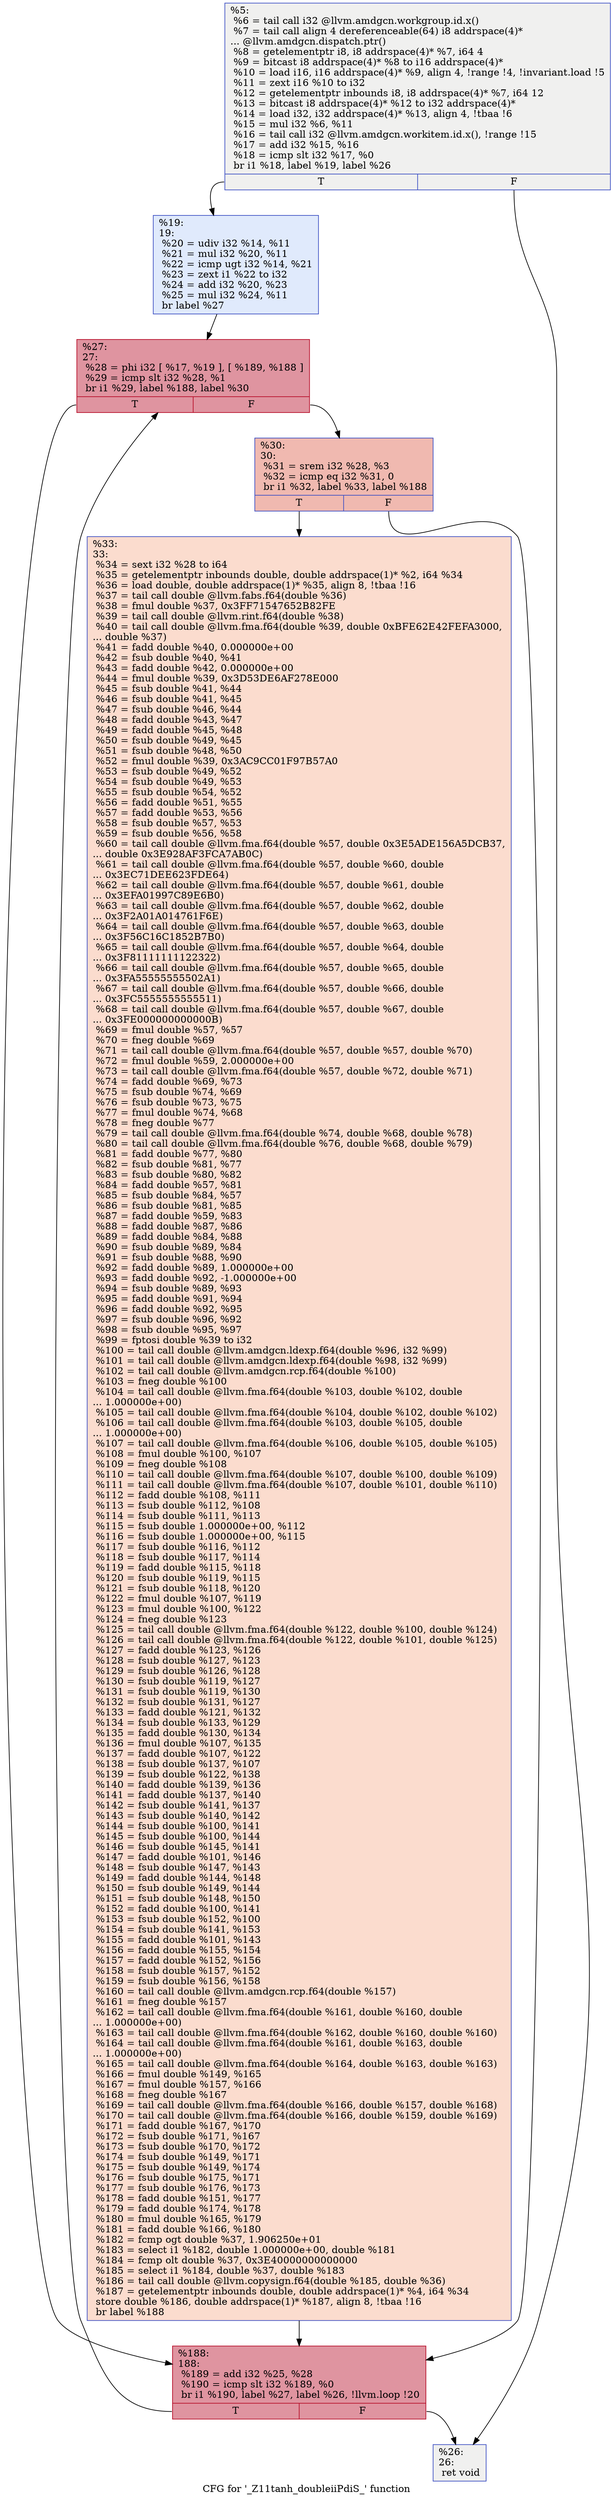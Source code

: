 digraph "CFG for '_Z11tanh_doubleiiPdiS_' function" {
	label="CFG for '_Z11tanh_doubleiiPdiS_' function";

	Node0x57ae350 [shape=record,color="#3d50c3ff", style=filled, fillcolor="#dedcdb70",label="{%5:\l  %6 = tail call i32 @llvm.amdgcn.workgroup.id.x()\l  %7 = tail call align 4 dereferenceable(64) i8 addrspace(4)*\l... @llvm.amdgcn.dispatch.ptr()\l  %8 = getelementptr i8, i8 addrspace(4)* %7, i64 4\l  %9 = bitcast i8 addrspace(4)* %8 to i16 addrspace(4)*\l  %10 = load i16, i16 addrspace(4)* %9, align 4, !range !4, !invariant.load !5\l  %11 = zext i16 %10 to i32\l  %12 = getelementptr inbounds i8, i8 addrspace(4)* %7, i64 12\l  %13 = bitcast i8 addrspace(4)* %12 to i32 addrspace(4)*\l  %14 = load i32, i32 addrspace(4)* %13, align 4, !tbaa !6\l  %15 = mul i32 %6, %11\l  %16 = tail call i32 @llvm.amdgcn.workitem.id.x(), !range !15\l  %17 = add i32 %15, %16\l  %18 = icmp slt i32 %17, %0\l  br i1 %18, label %19, label %26\l|{<s0>T|<s1>F}}"];
	Node0x57ae350:s0 -> Node0x57b0580;
	Node0x57ae350:s1 -> Node0x57b0610;
	Node0x57b0580 [shape=record,color="#3d50c3ff", style=filled, fillcolor="#b9d0f970",label="{%19:\l19:                                               \l  %20 = udiv i32 %14, %11\l  %21 = mul i32 %20, %11\l  %22 = icmp ugt i32 %14, %21\l  %23 = zext i1 %22 to i32\l  %24 = add i32 %20, %23\l  %25 = mul i32 %24, %11\l  br label %27\l}"];
	Node0x57b0580 -> Node0x57b0a90;
	Node0x57b0610 [shape=record,color="#3d50c3ff", style=filled, fillcolor="#dedcdb70",label="{%26:\l26:                                               \l  ret void\l}"];
	Node0x57b0a90 [shape=record,color="#b70d28ff", style=filled, fillcolor="#b70d2870",label="{%27:\l27:                                               \l  %28 = phi i32 [ %17, %19 ], [ %189, %188 ]\l  %29 = icmp slt i32 %28, %1\l  br i1 %29, label %188, label %30\l|{<s0>T|<s1>F}}"];
	Node0x57b0a90:s0 -> Node0x57b0ba0;
	Node0x57b0a90:s1 -> Node0x57b0d30;
	Node0x57b0d30 [shape=record,color="#3d50c3ff", style=filled, fillcolor="#de614d70",label="{%30:\l30:                                               \l  %31 = srem i32 %28, %3\l  %32 = icmp eq i32 %31, 0\l  br i1 %32, label %33, label %188\l|{<s0>T|<s1>F}}"];
	Node0x57b0d30:s0 -> Node0x57b03e0;
	Node0x57b0d30:s1 -> Node0x57b0ba0;
	Node0x57b03e0 [shape=record,color="#3d50c3ff", style=filled, fillcolor="#f7af9170",label="{%33:\l33:                                               \l  %34 = sext i32 %28 to i64\l  %35 = getelementptr inbounds double, double addrspace(1)* %2, i64 %34\l  %36 = load double, double addrspace(1)* %35, align 8, !tbaa !16\l  %37 = tail call double @llvm.fabs.f64(double %36)\l  %38 = fmul double %37, 0x3FF71547652B82FE\l  %39 = tail call double @llvm.rint.f64(double %38)\l  %40 = tail call double @llvm.fma.f64(double %39, double 0xBFE62E42FEFA3000,\l... double %37)\l  %41 = fadd double %40, 0.000000e+00\l  %42 = fsub double %40, %41\l  %43 = fadd double %42, 0.000000e+00\l  %44 = fmul double %39, 0x3D53DE6AF278E000\l  %45 = fsub double %41, %44\l  %46 = fsub double %41, %45\l  %47 = fsub double %46, %44\l  %48 = fadd double %43, %47\l  %49 = fadd double %45, %48\l  %50 = fsub double %49, %45\l  %51 = fsub double %48, %50\l  %52 = fmul double %39, 0x3AC9CC01F97B57A0\l  %53 = fsub double %49, %52\l  %54 = fsub double %49, %53\l  %55 = fsub double %54, %52\l  %56 = fadd double %51, %55\l  %57 = fadd double %53, %56\l  %58 = fsub double %57, %53\l  %59 = fsub double %56, %58\l  %60 = tail call double @llvm.fma.f64(double %57, double 0x3E5ADE156A5DCB37,\l... double 0x3E928AF3FCA7AB0C)\l  %61 = tail call double @llvm.fma.f64(double %57, double %60, double\l... 0x3EC71DEE623FDE64)\l  %62 = tail call double @llvm.fma.f64(double %57, double %61, double\l... 0x3EFA01997C89E6B0)\l  %63 = tail call double @llvm.fma.f64(double %57, double %62, double\l... 0x3F2A01A014761F6E)\l  %64 = tail call double @llvm.fma.f64(double %57, double %63, double\l... 0x3F56C16C1852B7B0)\l  %65 = tail call double @llvm.fma.f64(double %57, double %64, double\l... 0x3F81111111122322)\l  %66 = tail call double @llvm.fma.f64(double %57, double %65, double\l... 0x3FA55555555502A1)\l  %67 = tail call double @llvm.fma.f64(double %57, double %66, double\l... 0x3FC5555555555511)\l  %68 = tail call double @llvm.fma.f64(double %57, double %67, double\l... 0x3FE000000000000B)\l  %69 = fmul double %57, %57\l  %70 = fneg double %69\l  %71 = tail call double @llvm.fma.f64(double %57, double %57, double %70)\l  %72 = fmul double %59, 2.000000e+00\l  %73 = tail call double @llvm.fma.f64(double %57, double %72, double %71)\l  %74 = fadd double %69, %73\l  %75 = fsub double %74, %69\l  %76 = fsub double %73, %75\l  %77 = fmul double %74, %68\l  %78 = fneg double %77\l  %79 = tail call double @llvm.fma.f64(double %74, double %68, double %78)\l  %80 = tail call double @llvm.fma.f64(double %76, double %68, double %79)\l  %81 = fadd double %77, %80\l  %82 = fsub double %81, %77\l  %83 = fsub double %80, %82\l  %84 = fadd double %57, %81\l  %85 = fsub double %84, %57\l  %86 = fsub double %81, %85\l  %87 = fadd double %59, %83\l  %88 = fadd double %87, %86\l  %89 = fadd double %84, %88\l  %90 = fsub double %89, %84\l  %91 = fsub double %88, %90\l  %92 = fadd double %89, 1.000000e+00\l  %93 = fadd double %92, -1.000000e+00\l  %94 = fsub double %89, %93\l  %95 = fadd double %91, %94\l  %96 = fadd double %92, %95\l  %97 = fsub double %96, %92\l  %98 = fsub double %95, %97\l  %99 = fptosi double %39 to i32\l  %100 = tail call double @llvm.amdgcn.ldexp.f64(double %96, i32 %99)\l  %101 = tail call double @llvm.amdgcn.ldexp.f64(double %98, i32 %99)\l  %102 = tail call double @llvm.amdgcn.rcp.f64(double %100)\l  %103 = fneg double %100\l  %104 = tail call double @llvm.fma.f64(double %103, double %102, double\l... 1.000000e+00)\l  %105 = tail call double @llvm.fma.f64(double %104, double %102, double %102)\l  %106 = tail call double @llvm.fma.f64(double %103, double %105, double\l... 1.000000e+00)\l  %107 = tail call double @llvm.fma.f64(double %106, double %105, double %105)\l  %108 = fmul double %100, %107\l  %109 = fneg double %108\l  %110 = tail call double @llvm.fma.f64(double %107, double %100, double %109)\l  %111 = tail call double @llvm.fma.f64(double %107, double %101, double %110)\l  %112 = fadd double %108, %111\l  %113 = fsub double %112, %108\l  %114 = fsub double %111, %113\l  %115 = fsub double 1.000000e+00, %112\l  %116 = fsub double 1.000000e+00, %115\l  %117 = fsub double %116, %112\l  %118 = fsub double %117, %114\l  %119 = fadd double %115, %118\l  %120 = fsub double %119, %115\l  %121 = fsub double %118, %120\l  %122 = fmul double %107, %119\l  %123 = fmul double %100, %122\l  %124 = fneg double %123\l  %125 = tail call double @llvm.fma.f64(double %122, double %100, double %124)\l  %126 = tail call double @llvm.fma.f64(double %122, double %101, double %125)\l  %127 = fadd double %123, %126\l  %128 = fsub double %127, %123\l  %129 = fsub double %126, %128\l  %130 = fsub double %119, %127\l  %131 = fsub double %119, %130\l  %132 = fsub double %131, %127\l  %133 = fadd double %121, %132\l  %134 = fsub double %133, %129\l  %135 = fadd double %130, %134\l  %136 = fmul double %107, %135\l  %137 = fadd double %107, %122\l  %138 = fsub double %137, %107\l  %139 = fsub double %122, %138\l  %140 = fadd double %139, %136\l  %141 = fadd double %137, %140\l  %142 = fsub double %141, %137\l  %143 = fsub double %140, %142\l  %144 = fsub double %100, %141\l  %145 = fsub double %100, %144\l  %146 = fsub double %145, %141\l  %147 = fadd double %101, %146\l  %148 = fsub double %147, %143\l  %149 = fadd double %144, %148\l  %150 = fsub double %149, %144\l  %151 = fsub double %148, %150\l  %152 = fadd double %100, %141\l  %153 = fsub double %152, %100\l  %154 = fsub double %141, %153\l  %155 = fadd double %101, %143\l  %156 = fadd double %155, %154\l  %157 = fadd double %152, %156\l  %158 = fsub double %157, %152\l  %159 = fsub double %156, %158\l  %160 = tail call double @llvm.amdgcn.rcp.f64(double %157)\l  %161 = fneg double %157\l  %162 = tail call double @llvm.fma.f64(double %161, double %160, double\l... 1.000000e+00)\l  %163 = tail call double @llvm.fma.f64(double %162, double %160, double %160)\l  %164 = tail call double @llvm.fma.f64(double %161, double %163, double\l... 1.000000e+00)\l  %165 = tail call double @llvm.fma.f64(double %164, double %163, double %163)\l  %166 = fmul double %149, %165\l  %167 = fmul double %157, %166\l  %168 = fneg double %167\l  %169 = tail call double @llvm.fma.f64(double %166, double %157, double %168)\l  %170 = tail call double @llvm.fma.f64(double %166, double %159, double %169)\l  %171 = fadd double %167, %170\l  %172 = fsub double %171, %167\l  %173 = fsub double %170, %172\l  %174 = fsub double %149, %171\l  %175 = fsub double %149, %174\l  %176 = fsub double %175, %171\l  %177 = fsub double %176, %173\l  %178 = fadd double %151, %177\l  %179 = fadd double %174, %178\l  %180 = fmul double %165, %179\l  %181 = fadd double %166, %180\l  %182 = fcmp ogt double %37, 1.906250e+01\l  %183 = select i1 %182, double 1.000000e+00, double %181\l  %184 = fcmp olt double %37, 0x3E40000000000000\l  %185 = select i1 %184, double %37, double %183\l  %186 = tail call double @llvm.copysign.f64(double %185, double %36)\l  %187 = getelementptr inbounds double, double addrspace(1)* %4, i64 %34\l  store double %186, double addrspace(1)* %187, align 8, !tbaa !16\l  br label %188\l}"];
	Node0x57b03e0 -> Node0x57b0ba0;
	Node0x57b0ba0 [shape=record,color="#b70d28ff", style=filled, fillcolor="#b70d2870",label="{%188:\l188:                                              \l  %189 = add i32 %25, %28\l  %190 = icmp slt i32 %189, %0\l  br i1 %190, label %27, label %26, !llvm.loop !20\l|{<s0>T|<s1>F}}"];
	Node0x57b0ba0:s0 -> Node0x57b0a90;
	Node0x57b0ba0:s1 -> Node0x57b0610;
}
